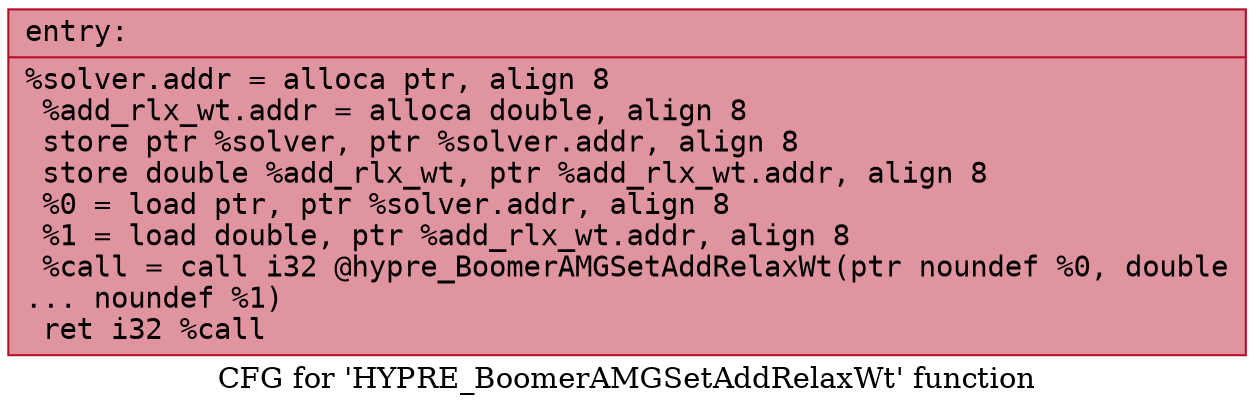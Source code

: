 digraph "CFG for 'HYPRE_BoomerAMGSetAddRelaxWt' function" {
	label="CFG for 'HYPRE_BoomerAMGSetAddRelaxWt' function";

	Node0x55f5a9a664f0 [shape=record,color="#b70d28ff", style=filled, fillcolor="#b70d2870" fontname="Courier",label="{entry:\l|  %solver.addr = alloca ptr, align 8\l  %add_rlx_wt.addr = alloca double, align 8\l  store ptr %solver, ptr %solver.addr, align 8\l  store double %add_rlx_wt, ptr %add_rlx_wt.addr, align 8\l  %0 = load ptr, ptr %solver.addr, align 8\l  %1 = load double, ptr %add_rlx_wt.addr, align 8\l  %call = call i32 @hypre_BoomerAMGSetAddRelaxWt(ptr noundef %0, double\l... noundef %1)\l  ret i32 %call\l}"];
}
